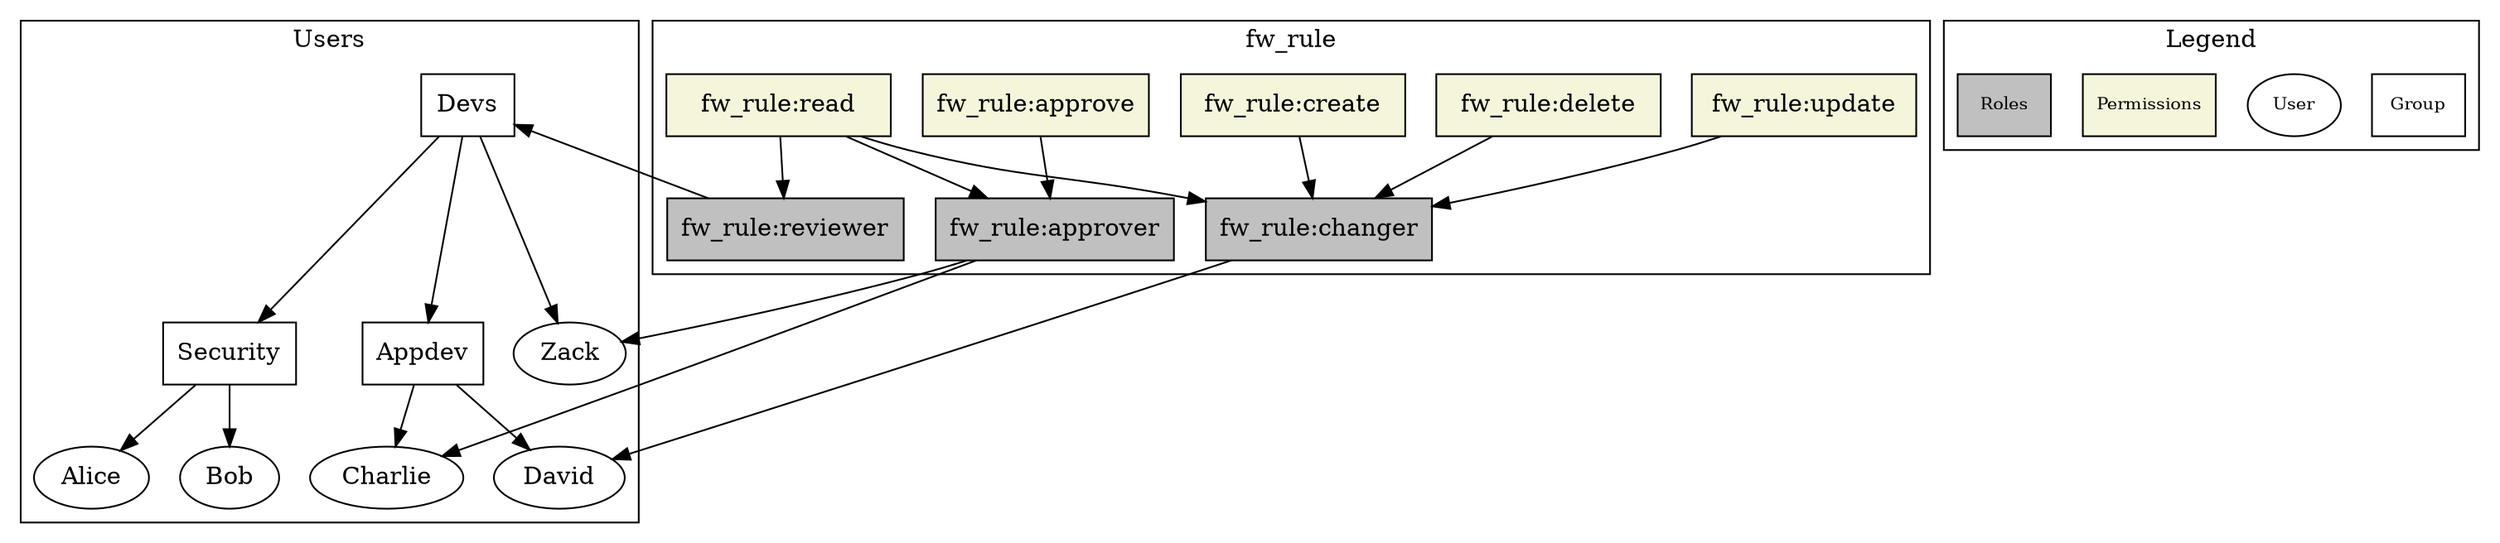 digraph g {
    newrank=true

    subgraph cluster_0 {
        label="Users"

        devs [label="Devs",shape=rectangle]
        security [label="Security",shape=rectangle]
        appdev [label="Appdev",shape=rectangle]

        user0 [label="Alice"]
        user1 [label="Bob"]
        user2 [label="Charlie"]
        user3 [label="David"]
        user4 [label="Zack"]

        devs -> security
        devs -> appdev
        devs -> user4

        security -> user0
        security -> user1

        appdev -> user2
        appdev -> user3

        {
            rank=same
            user4
            security
            appdev
        }
    }

    subgraph cluster_1 {
        label="fw_rule"

        fwr_approve [label="fw_rule:approve",shape=rectangle,width=1.8,fillcolor=beige,style=filled]
        fwr_create [label="fw_rule:create",shape=rectangle,width=1.8,fillcolor=beige,style=filled]
        fwr_read [label="fw_rule:read",shape=rectangle,width=1.8,fillcolor=beige,style=filled]
        fwr_update [label="fw_rule:update",shape=rectangle,width=1.8,fillcolor=beige,style=filled]
        fwr_delete [label="fw_rule:delete",shape=rectangle,width=1.8,fillcolor=beige,style=filled]

        fwr_approver [label="fw_rule:approver",shape=rectangle,width=1.8,fillcolor=grey,style=filled]
        fwr_changer [label="fw_rule:changer",shape=rectangle,width=1.8,fillcolor=grey,style=filled]
        fwr_reviewer [label="fw_rule:reviewer",shape=rectangle,width=1.8,fillcolor=grey,style=filled]

        fwr_approve -> fwr_approver
        fwr_read -> fwr_approver

        fwr_create -> fwr_changer
        fwr_read -> fwr_changer
        fwr_update -> fwr_changer
        fwr_delete -> fwr_changer

        fwr_read -> fwr_reviewer

        fwr_reviewer -> devs
        fwr_approver -> user2
        fwr_approver -> user4

        fwr_changer -> user3
    }

    {
        rank=same
        fwr_approve
        fwr_create
        fwr_read
        fwr_update
        fwr_delete

        devs
    }

    subgraph cluster_key {
        node [fontsize=10]
        label="Legend"
        {
            rank=same
            groups
            users
        }
        groups [label="Group",shape=rectangle]
        users [label="User"]
        permissions [label="Permissions",shape=rectangle,fillcolor=beige,style=filled]
        roles [label="Roles",shape=rectangle,fillcolor=grey,style=filled]
    }
}
